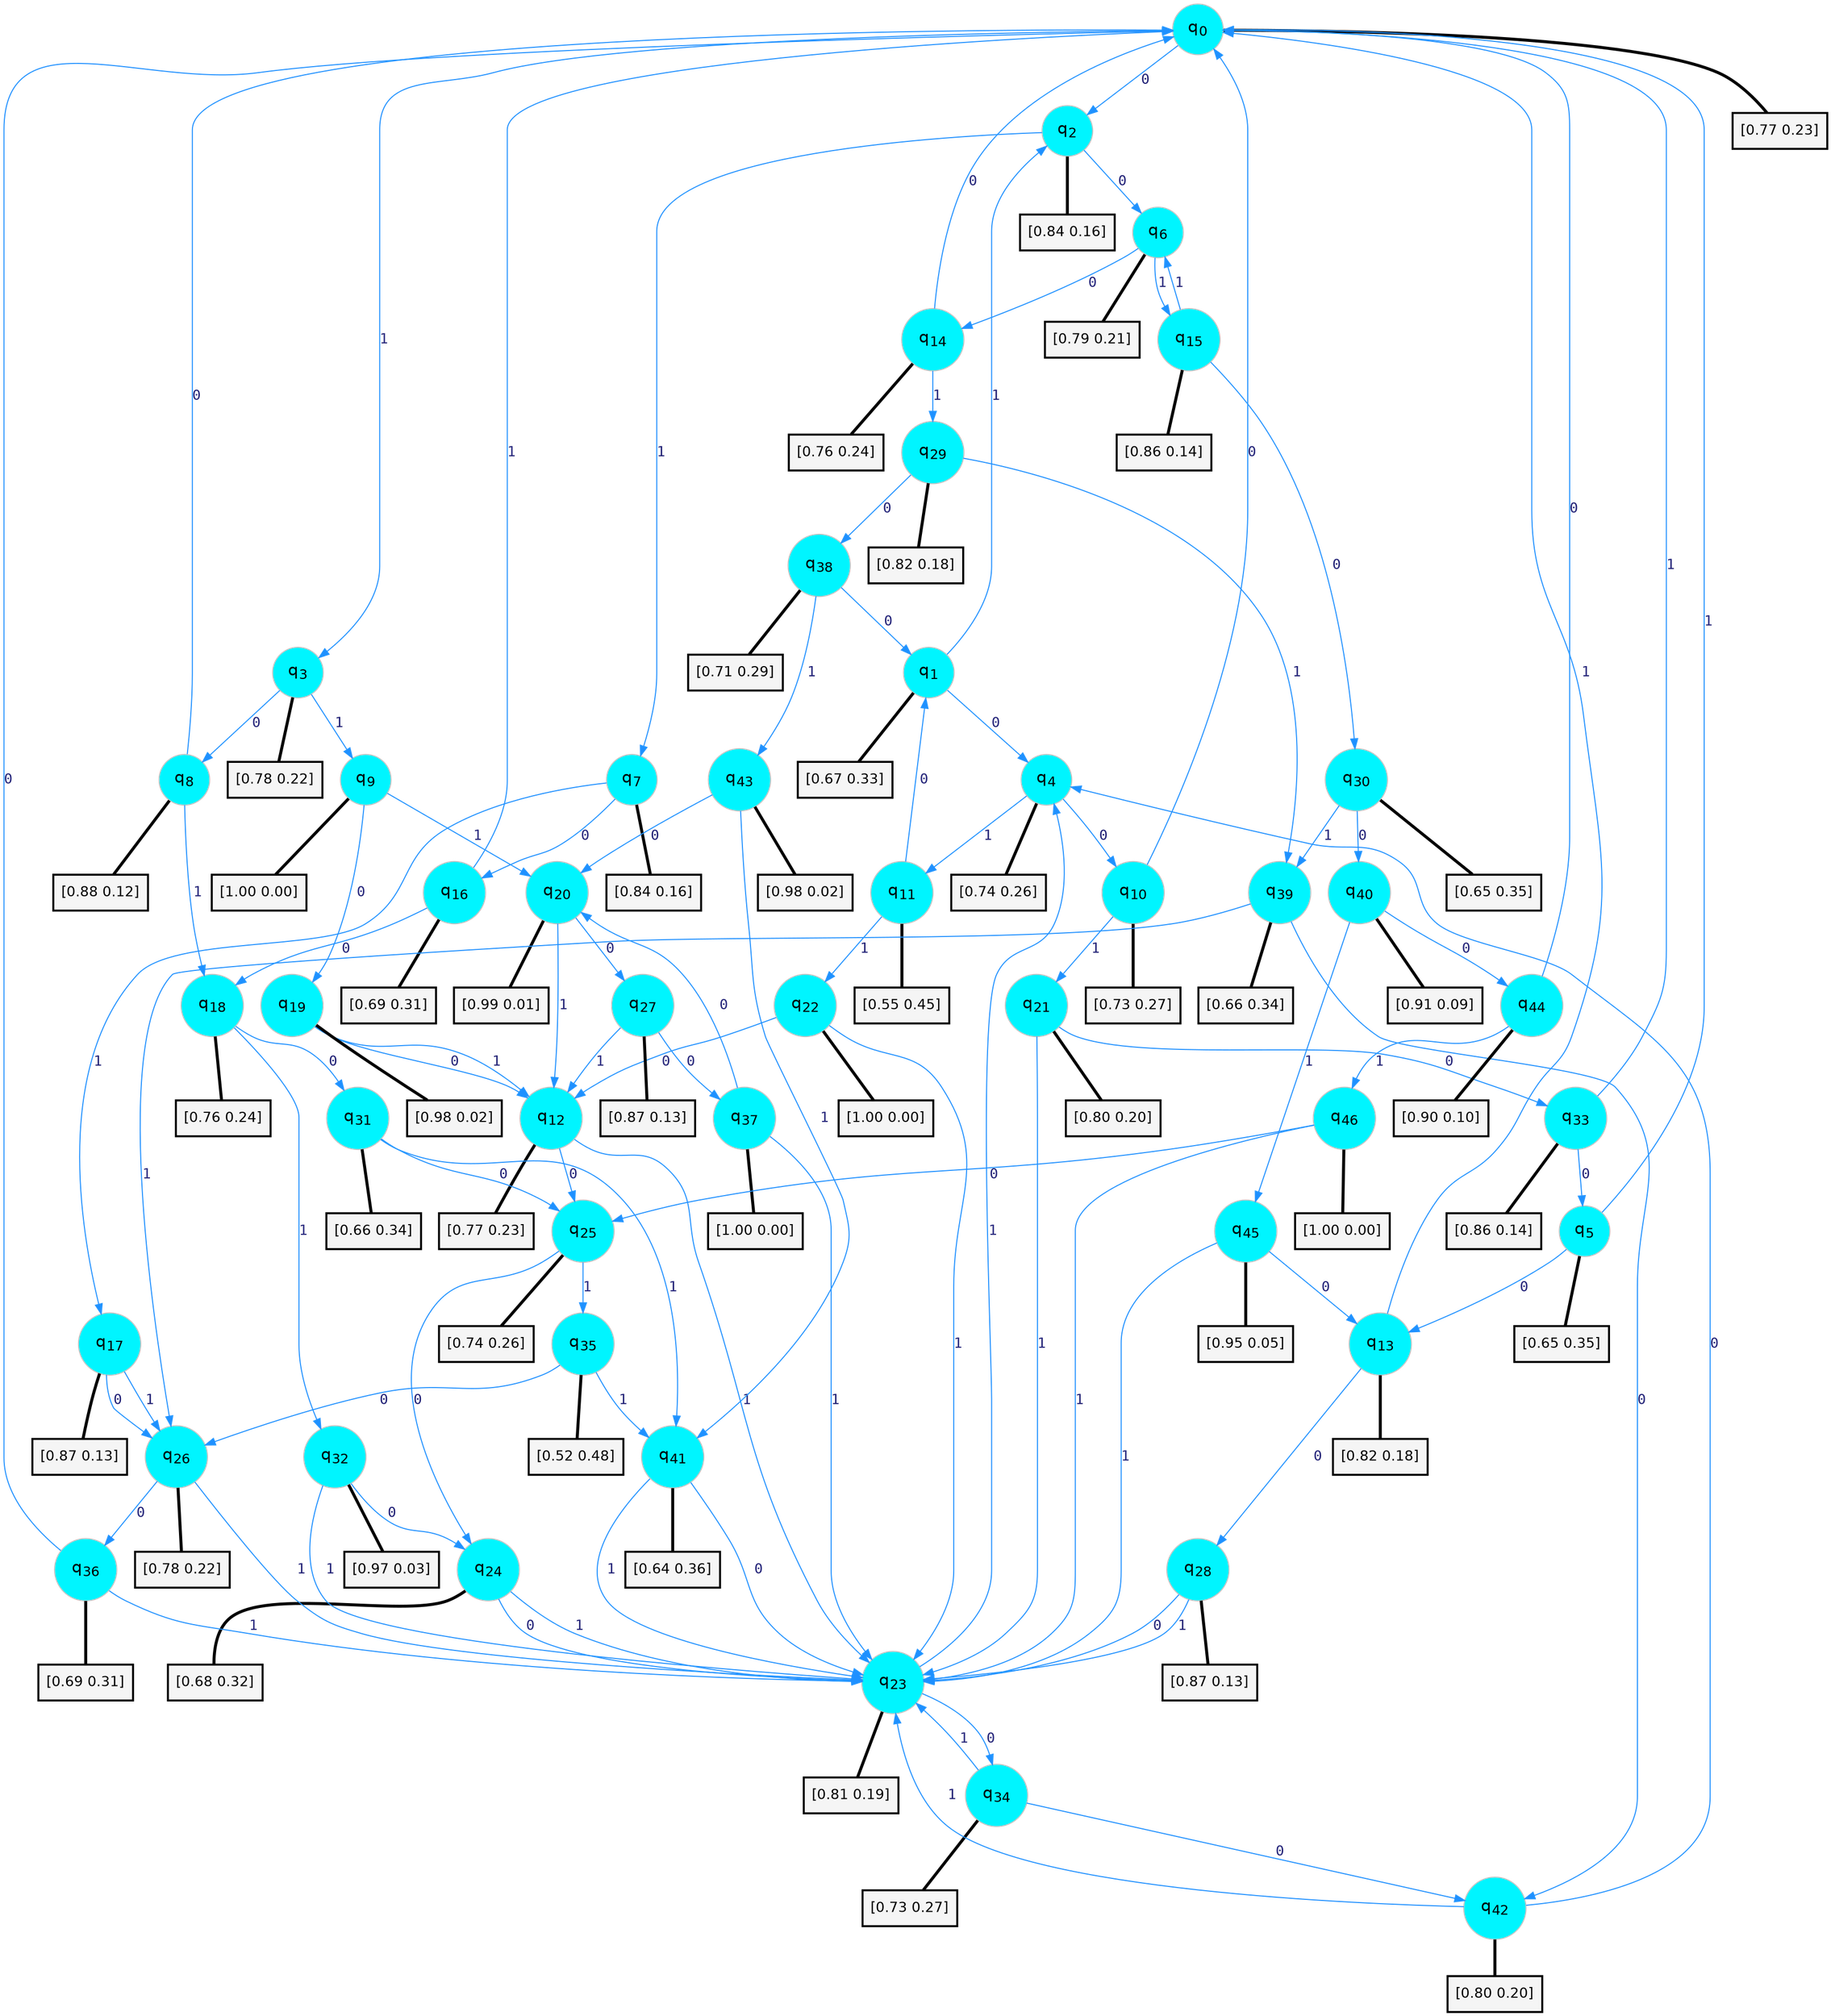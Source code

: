 digraph G {
graph [
bgcolor=transparent, dpi=300, rankdir=TD, size="40,25"];
node [
color=gray, fillcolor=turquoise1, fontcolor=black, fontname=Helvetica, fontsize=16, fontweight=bold, shape=circle, style=filled];
edge [
arrowsize=1, color=dodgerblue1, fontcolor=midnightblue, fontname=courier, fontweight=bold, penwidth=1, style=solid, weight=20];
0[label=<q<SUB>0</SUB>>];
1[label=<q<SUB>1</SUB>>];
2[label=<q<SUB>2</SUB>>];
3[label=<q<SUB>3</SUB>>];
4[label=<q<SUB>4</SUB>>];
5[label=<q<SUB>5</SUB>>];
6[label=<q<SUB>6</SUB>>];
7[label=<q<SUB>7</SUB>>];
8[label=<q<SUB>8</SUB>>];
9[label=<q<SUB>9</SUB>>];
10[label=<q<SUB>10</SUB>>];
11[label=<q<SUB>11</SUB>>];
12[label=<q<SUB>12</SUB>>];
13[label=<q<SUB>13</SUB>>];
14[label=<q<SUB>14</SUB>>];
15[label=<q<SUB>15</SUB>>];
16[label=<q<SUB>16</SUB>>];
17[label=<q<SUB>17</SUB>>];
18[label=<q<SUB>18</SUB>>];
19[label=<q<SUB>19</SUB>>];
20[label=<q<SUB>20</SUB>>];
21[label=<q<SUB>21</SUB>>];
22[label=<q<SUB>22</SUB>>];
23[label=<q<SUB>23</SUB>>];
24[label=<q<SUB>24</SUB>>];
25[label=<q<SUB>25</SUB>>];
26[label=<q<SUB>26</SUB>>];
27[label=<q<SUB>27</SUB>>];
28[label=<q<SUB>28</SUB>>];
29[label=<q<SUB>29</SUB>>];
30[label=<q<SUB>30</SUB>>];
31[label=<q<SUB>31</SUB>>];
32[label=<q<SUB>32</SUB>>];
33[label=<q<SUB>33</SUB>>];
34[label=<q<SUB>34</SUB>>];
35[label=<q<SUB>35</SUB>>];
36[label=<q<SUB>36</SUB>>];
37[label=<q<SUB>37</SUB>>];
38[label=<q<SUB>38</SUB>>];
39[label=<q<SUB>39</SUB>>];
40[label=<q<SUB>40</SUB>>];
41[label=<q<SUB>41</SUB>>];
42[label=<q<SUB>42</SUB>>];
43[label=<q<SUB>43</SUB>>];
44[label=<q<SUB>44</SUB>>];
45[label=<q<SUB>45</SUB>>];
46[label=<q<SUB>46</SUB>>];
47[label="[0.77 0.23]", shape=box,fontcolor=black, fontname=Helvetica, fontsize=14, penwidth=2, fillcolor=whitesmoke,color=black];
48[label="[0.67 0.33]", shape=box,fontcolor=black, fontname=Helvetica, fontsize=14, penwidth=2, fillcolor=whitesmoke,color=black];
49[label="[0.84 0.16]", shape=box,fontcolor=black, fontname=Helvetica, fontsize=14, penwidth=2, fillcolor=whitesmoke,color=black];
50[label="[0.78 0.22]", shape=box,fontcolor=black, fontname=Helvetica, fontsize=14, penwidth=2, fillcolor=whitesmoke,color=black];
51[label="[0.74 0.26]", shape=box,fontcolor=black, fontname=Helvetica, fontsize=14, penwidth=2, fillcolor=whitesmoke,color=black];
52[label="[0.65 0.35]", shape=box,fontcolor=black, fontname=Helvetica, fontsize=14, penwidth=2, fillcolor=whitesmoke,color=black];
53[label="[0.79 0.21]", shape=box,fontcolor=black, fontname=Helvetica, fontsize=14, penwidth=2, fillcolor=whitesmoke,color=black];
54[label="[0.84 0.16]", shape=box,fontcolor=black, fontname=Helvetica, fontsize=14, penwidth=2, fillcolor=whitesmoke,color=black];
55[label="[0.88 0.12]", shape=box,fontcolor=black, fontname=Helvetica, fontsize=14, penwidth=2, fillcolor=whitesmoke,color=black];
56[label="[1.00 0.00]", shape=box,fontcolor=black, fontname=Helvetica, fontsize=14, penwidth=2, fillcolor=whitesmoke,color=black];
57[label="[0.73 0.27]", shape=box,fontcolor=black, fontname=Helvetica, fontsize=14, penwidth=2, fillcolor=whitesmoke,color=black];
58[label="[0.55 0.45]", shape=box,fontcolor=black, fontname=Helvetica, fontsize=14, penwidth=2, fillcolor=whitesmoke,color=black];
59[label="[0.77 0.23]", shape=box,fontcolor=black, fontname=Helvetica, fontsize=14, penwidth=2, fillcolor=whitesmoke,color=black];
60[label="[0.82 0.18]", shape=box,fontcolor=black, fontname=Helvetica, fontsize=14, penwidth=2, fillcolor=whitesmoke,color=black];
61[label="[0.76 0.24]", shape=box,fontcolor=black, fontname=Helvetica, fontsize=14, penwidth=2, fillcolor=whitesmoke,color=black];
62[label="[0.86 0.14]", shape=box,fontcolor=black, fontname=Helvetica, fontsize=14, penwidth=2, fillcolor=whitesmoke,color=black];
63[label="[0.69 0.31]", shape=box,fontcolor=black, fontname=Helvetica, fontsize=14, penwidth=2, fillcolor=whitesmoke,color=black];
64[label="[0.87 0.13]", shape=box,fontcolor=black, fontname=Helvetica, fontsize=14, penwidth=2, fillcolor=whitesmoke,color=black];
65[label="[0.76 0.24]", shape=box,fontcolor=black, fontname=Helvetica, fontsize=14, penwidth=2, fillcolor=whitesmoke,color=black];
66[label="[0.98 0.02]", shape=box,fontcolor=black, fontname=Helvetica, fontsize=14, penwidth=2, fillcolor=whitesmoke,color=black];
67[label="[0.99 0.01]", shape=box,fontcolor=black, fontname=Helvetica, fontsize=14, penwidth=2, fillcolor=whitesmoke,color=black];
68[label="[0.80 0.20]", shape=box,fontcolor=black, fontname=Helvetica, fontsize=14, penwidth=2, fillcolor=whitesmoke,color=black];
69[label="[1.00 0.00]", shape=box,fontcolor=black, fontname=Helvetica, fontsize=14, penwidth=2, fillcolor=whitesmoke,color=black];
70[label="[0.81 0.19]", shape=box,fontcolor=black, fontname=Helvetica, fontsize=14, penwidth=2, fillcolor=whitesmoke,color=black];
71[label="[0.68 0.32]", shape=box,fontcolor=black, fontname=Helvetica, fontsize=14, penwidth=2, fillcolor=whitesmoke,color=black];
72[label="[0.74 0.26]", shape=box,fontcolor=black, fontname=Helvetica, fontsize=14, penwidth=2, fillcolor=whitesmoke,color=black];
73[label="[0.78 0.22]", shape=box,fontcolor=black, fontname=Helvetica, fontsize=14, penwidth=2, fillcolor=whitesmoke,color=black];
74[label="[0.87 0.13]", shape=box,fontcolor=black, fontname=Helvetica, fontsize=14, penwidth=2, fillcolor=whitesmoke,color=black];
75[label="[0.87 0.13]", shape=box,fontcolor=black, fontname=Helvetica, fontsize=14, penwidth=2, fillcolor=whitesmoke,color=black];
76[label="[0.82 0.18]", shape=box,fontcolor=black, fontname=Helvetica, fontsize=14, penwidth=2, fillcolor=whitesmoke,color=black];
77[label="[0.65 0.35]", shape=box,fontcolor=black, fontname=Helvetica, fontsize=14, penwidth=2, fillcolor=whitesmoke,color=black];
78[label="[0.66 0.34]", shape=box,fontcolor=black, fontname=Helvetica, fontsize=14, penwidth=2, fillcolor=whitesmoke,color=black];
79[label="[0.97 0.03]", shape=box,fontcolor=black, fontname=Helvetica, fontsize=14, penwidth=2, fillcolor=whitesmoke,color=black];
80[label="[0.86 0.14]", shape=box,fontcolor=black, fontname=Helvetica, fontsize=14, penwidth=2, fillcolor=whitesmoke,color=black];
81[label="[0.73 0.27]", shape=box,fontcolor=black, fontname=Helvetica, fontsize=14, penwidth=2, fillcolor=whitesmoke,color=black];
82[label="[0.52 0.48]", shape=box,fontcolor=black, fontname=Helvetica, fontsize=14, penwidth=2, fillcolor=whitesmoke,color=black];
83[label="[0.69 0.31]", shape=box,fontcolor=black, fontname=Helvetica, fontsize=14, penwidth=2, fillcolor=whitesmoke,color=black];
84[label="[1.00 0.00]", shape=box,fontcolor=black, fontname=Helvetica, fontsize=14, penwidth=2, fillcolor=whitesmoke,color=black];
85[label="[0.71 0.29]", shape=box,fontcolor=black, fontname=Helvetica, fontsize=14, penwidth=2, fillcolor=whitesmoke,color=black];
86[label="[0.66 0.34]", shape=box,fontcolor=black, fontname=Helvetica, fontsize=14, penwidth=2, fillcolor=whitesmoke,color=black];
87[label="[0.91 0.09]", shape=box,fontcolor=black, fontname=Helvetica, fontsize=14, penwidth=2, fillcolor=whitesmoke,color=black];
88[label="[0.64 0.36]", shape=box,fontcolor=black, fontname=Helvetica, fontsize=14, penwidth=2, fillcolor=whitesmoke,color=black];
89[label="[0.80 0.20]", shape=box,fontcolor=black, fontname=Helvetica, fontsize=14, penwidth=2, fillcolor=whitesmoke,color=black];
90[label="[0.98 0.02]", shape=box,fontcolor=black, fontname=Helvetica, fontsize=14, penwidth=2, fillcolor=whitesmoke,color=black];
91[label="[0.90 0.10]", shape=box,fontcolor=black, fontname=Helvetica, fontsize=14, penwidth=2, fillcolor=whitesmoke,color=black];
92[label="[0.95 0.05]", shape=box,fontcolor=black, fontname=Helvetica, fontsize=14, penwidth=2, fillcolor=whitesmoke,color=black];
93[label="[1.00 0.00]", shape=box,fontcolor=black, fontname=Helvetica, fontsize=14, penwidth=2, fillcolor=whitesmoke,color=black];
0->2 [label=0];
0->3 [label=1];
0->47 [arrowhead=none, penwidth=3,color=black];
1->4 [label=0];
1->2 [label=1];
1->48 [arrowhead=none, penwidth=3,color=black];
2->6 [label=0];
2->7 [label=1];
2->49 [arrowhead=none, penwidth=3,color=black];
3->8 [label=0];
3->9 [label=1];
3->50 [arrowhead=none, penwidth=3,color=black];
4->10 [label=0];
4->11 [label=1];
4->51 [arrowhead=none, penwidth=3,color=black];
5->13 [label=0];
5->0 [label=1];
5->52 [arrowhead=none, penwidth=3,color=black];
6->14 [label=0];
6->15 [label=1];
6->53 [arrowhead=none, penwidth=3,color=black];
7->16 [label=0];
7->17 [label=1];
7->54 [arrowhead=none, penwidth=3,color=black];
8->0 [label=0];
8->18 [label=1];
8->55 [arrowhead=none, penwidth=3,color=black];
9->19 [label=0];
9->20 [label=1];
9->56 [arrowhead=none, penwidth=3,color=black];
10->0 [label=0];
10->21 [label=1];
10->57 [arrowhead=none, penwidth=3,color=black];
11->1 [label=0];
11->22 [label=1];
11->58 [arrowhead=none, penwidth=3,color=black];
12->25 [label=0];
12->23 [label=1];
12->59 [arrowhead=none, penwidth=3,color=black];
13->28 [label=0];
13->0 [label=1];
13->60 [arrowhead=none, penwidth=3,color=black];
14->0 [label=0];
14->29 [label=1];
14->61 [arrowhead=none, penwidth=3,color=black];
15->30 [label=0];
15->6 [label=1];
15->62 [arrowhead=none, penwidth=3,color=black];
16->18 [label=0];
16->0 [label=1];
16->63 [arrowhead=none, penwidth=3,color=black];
17->26 [label=0];
17->26 [label=1];
17->64 [arrowhead=none, penwidth=3,color=black];
18->31 [label=0];
18->32 [label=1];
18->65 [arrowhead=none, penwidth=3,color=black];
19->12 [label=0];
19->12 [label=1];
19->66 [arrowhead=none, penwidth=3,color=black];
20->27 [label=0];
20->12 [label=1];
20->67 [arrowhead=none, penwidth=3,color=black];
21->33 [label=0];
21->23 [label=1];
21->68 [arrowhead=none, penwidth=3,color=black];
22->12 [label=0];
22->23 [label=1];
22->69 [arrowhead=none, penwidth=3,color=black];
23->34 [label=0];
23->4 [label=1];
23->70 [arrowhead=none, penwidth=3,color=black];
24->23 [label=0];
24->23 [label=1];
24->71 [arrowhead=none, penwidth=3,color=black];
25->24 [label=0];
25->35 [label=1];
25->72 [arrowhead=none, penwidth=3,color=black];
26->36 [label=0];
26->23 [label=1];
26->73 [arrowhead=none, penwidth=3,color=black];
27->37 [label=0];
27->12 [label=1];
27->74 [arrowhead=none, penwidth=3,color=black];
28->23 [label=0];
28->23 [label=1];
28->75 [arrowhead=none, penwidth=3,color=black];
29->38 [label=0];
29->39 [label=1];
29->76 [arrowhead=none, penwidth=3,color=black];
30->40 [label=0];
30->39 [label=1];
30->77 [arrowhead=none, penwidth=3,color=black];
31->25 [label=0];
31->41 [label=1];
31->78 [arrowhead=none, penwidth=3,color=black];
32->24 [label=0];
32->23 [label=1];
32->79 [arrowhead=none, penwidth=3,color=black];
33->5 [label=0];
33->0 [label=1];
33->80 [arrowhead=none, penwidth=3,color=black];
34->42 [label=0];
34->23 [label=1];
34->81 [arrowhead=none, penwidth=3,color=black];
35->26 [label=0];
35->41 [label=1];
35->82 [arrowhead=none, penwidth=3,color=black];
36->0 [label=0];
36->23 [label=1];
36->83 [arrowhead=none, penwidth=3,color=black];
37->20 [label=0];
37->23 [label=1];
37->84 [arrowhead=none, penwidth=3,color=black];
38->1 [label=0];
38->43 [label=1];
38->85 [arrowhead=none, penwidth=3,color=black];
39->42 [label=0];
39->26 [label=1];
39->86 [arrowhead=none, penwidth=3,color=black];
40->44 [label=0];
40->45 [label=1];
40->87 [arrowhead=none, penwidth=3,color=black];
41->23 [label=0];
41->23 [label=1];
41->88 [arrowhead=none, penwidth=3,color=black];
42->4 [label=0];
42->23 [label=1];
42->89 [arrowhead=none, penwidth=3,color=black];
43->20 [label=0];
43->41 [label=1];
43->90 [arrowhead=none, penwidth=3,color=black];
44->0 [label=0];
44->46 [label=1];
44->91 [arrowhead=none, penwidth=3,color=black];
45->13 [label=0];
45->23 [label=1];
45->92 [arrowhead=none, penwidth=3,color=black];
46->25 [label=0];
46->23 [label=1];
46->93 [arrowhead=none, penwidth=3,color=black];
}
